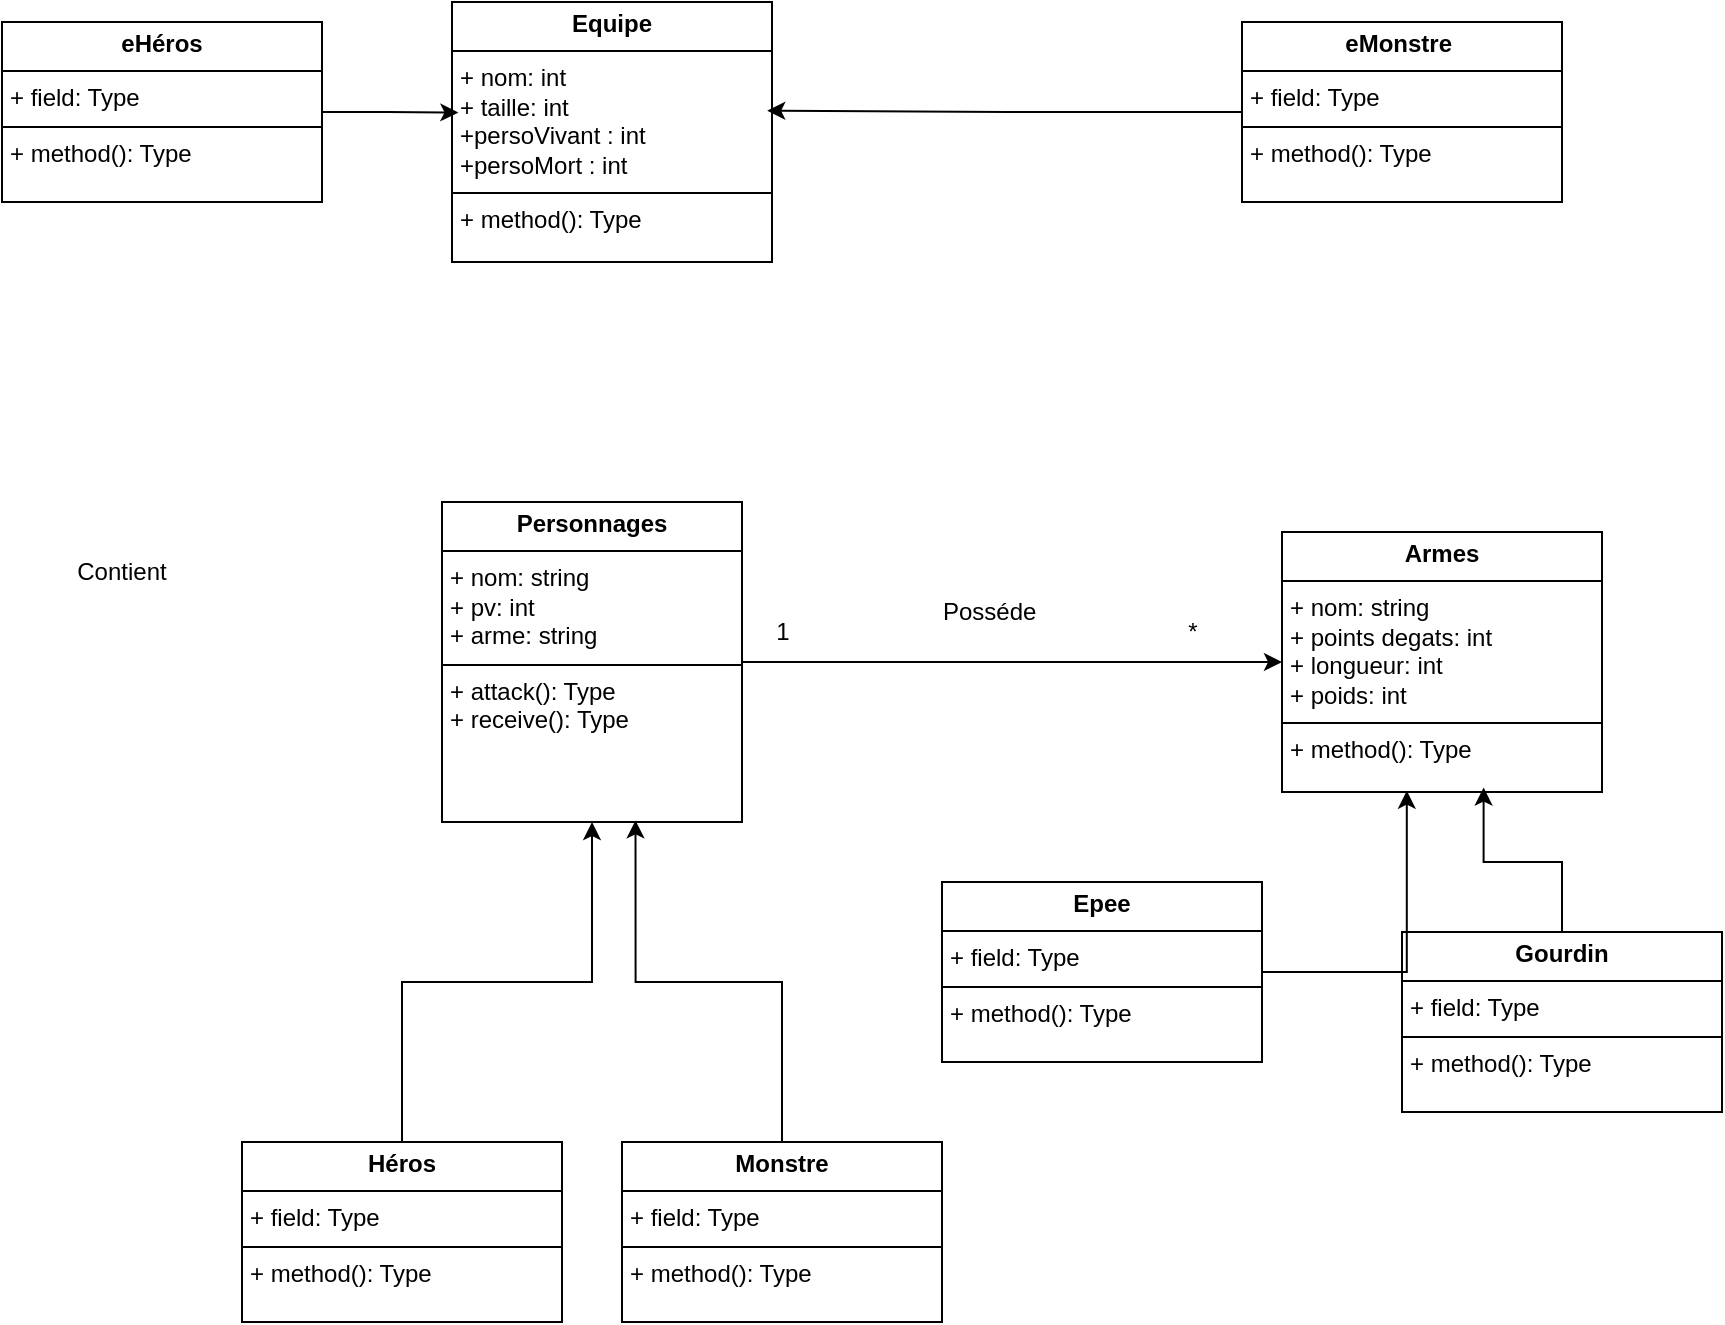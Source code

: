 <mxfile version="26.0.16" pages="2">
  <diagram id="tc5YQTeZxvWYmTZwo81W" name="Page-1">
    <mxGraphModel dx="1290" dy="658" grid="1" gridSize="10" guides="1" tooltips="1" connect="1" arrows="1" fold="1" page="1" pageScale="1" pageWidth="827" pageHeight="1169" math="0" shadow="0">
      <root>
        <mxCell id="0" />
        <mxCell id="1" parent="0" />
        <mxCell id="S5NMdQoJ4eu-sx9EmksG-10" style="edgeStyle=orthogonalEdgeStyle;rounded=0;orthogonalLoop=1;jettySize=auto;html=1;exitX=1;exitY=0.5;exitDx=0;exitDy=0;entryX=0;entryY=0.5;entryDx=0;entryDy=0;" edge="1" parent="1" source="aeGaODPjCcMTa7Qei0-r-2" target="aeGaODPjCcMTa7Qei0-r-3">
          <mxGeometry relative="1" as="geometry" />
        </mxCell>
        <mxCell id="aeGaODPjCcMTa7Qei0-r-2" value="&lt;p style=&quot;margin:0px;margin-top:4px;text-align:center;&quot;&gt;&lt;b&gt;Personnages&lt;/b&gt;&lt;/p&gt;&lt;hr size=&quot;1&quot; style=&quot;border-style:solid;&quot;&gt;&lt;p style=&quot;margin:0px;margin-left:4px;&quot;&gt;+ nom: string&lt;/p&gt;&lt;p style=&quot;margin:0px;margin-left:4px;&quot;&gt;+ pv: int&lt;/p&gt;&lt;p style=&quot;margin:0px;margin-left:4px;&quot;&gt;+ arme: string&lt;/p&gt;&lt;hr size=&quot;1&quot; style=&quot;border-style:solid;&quot;&gt;&lt;p style=&quot;margin:0px;margin-left:4px;&quot;&gt;+ attack(): Type&lt;/p&gt;&lt;p style=&quot;margin:0px;margin-left:4px;&quot;&gt;+ receive(): Type&lt;/p&gt;" style="verticalAlign=top;align=left;overflow=fill;html=1;whiteSpace=wrap;" parent="1" vertex="1">
          <mxGeometry x="230" y="280" width="150" height="160" as="geometry" />
        </mxCell>
        <mxCell id="aeGaODPjCcMTa7Qei0-r-3" value="&lt;p style=&quot;margin:0px;margin-top:4px;text-align:center;&quot;&gt;&lt;b&gt;Armes&lt;/b&gt;&lt;/p&gt;&lt;hr size=&quot;1&quot; style=&quot;border-style:solid;&quot;&gt;&lt;p style=&quot;margin:0px;margin-left:4px;&quot;&gt;+ nom: string&lt;/p&gt;&lt;p style=&quot;margin:0px;margin-left:4px;&quot;&gt;+ points degats: int&lt;/p&gt;&lt;p style=&quot;margin:0px;margin-left:4px;&quot;&gt;+ longueur: int&lt;/p&gt;&lt;p style=&quot;margin:0px;margin-left:4px;&quot;&gt;+ poids: int&lt;/p&gt;&lt;hr size=&quot;1&quot; style=&quot;border-style:solid;&quot;&gt;&lt;p style=&quot;margin:0px;margin-left:4px;&quot;&gt;+ method(): Type&lt;/p&gt;" style="verticalAlign=top;align=left;overflow=fill;html=1;whiteSpace=wrap;" parent="1" vertex="1">
          <mxGeometry x="650" y="295" width="160" height="130" as="geometry" />
        </mxCell>
        <mxCell id="aeGaODPjCcMTa7Qei0-r-4" value="&lt;p style=&quot;margin:0px;margin-top:4px;text-align:center;&quot;&gt;&lt;b&gt;Equipe&lt;/b&gt;&lt;/p&gt;&lt;hr size=&quot;1&quot; style=&quot;border-style:solid;&quot;&gt;&lt;p style=&quot;margin:0px;margin-left:4px;&quot;&gt;+ nom: int&lt;/p&gt;&lt;p style=&quot;margin:0px;margin-left:4px;&quot;&gt;+ taille: int&amp;nbsp;&lt;/p&gt;&lt;p style=&quot;margin:0px;margin-left:4px;&quot;&gt;+persoVivant : int&amp;nbsp;&lt;/p&gt;&lt;p style=&quot;margin:0px;margin-left:4px;&quot;&gt;+persoMort : int&lt;/p&gt;&lt;hr size=&quot;1&quot; style=&quot;border-style:solid;&quot;&gt;&lt;p style=&quot;margin:0px;margin-left:4px;&quot;&gt;&lt;span style=&quot;background-color: transparent; color: light-dark(rgb(0, 0, 0), rgb(255, 255, 255));&quot;&gt;+ method(): Type&lt;/span&gt;&lt;/p&gt;" style="verticalAlign=top;align=left;overflow=fill;html=1;whiteSpace=wrap;" parent="1" vertex="1">
          <mxGeometry x="235" y="30" width="160" height="130" as="geometry" />
        </mxCell>
        <mxCell id="aeGaODPjCcMTa7Qei0-r-5" value="&lt;p style=&quot;margin:0px;margin-top:4px;text-align:center;&quot;&gt;&lt;b&gt;Epee&lt;/b&gt;&lt;/p&gt;&lt;hr size=&quot;1&quot; style=&quot;border-style:solid;&quot;&gt;&lt;p style=&quot;margin:0px;margin-left:4px;&quot;&gt;+ field: Type&lt;/p&gt;&lt;hr size=&quot;1&quot; style=&quot;border-style:solid;&quot;&gt;&lt;p style=&quot;margin:0px;margin-left:4px;&quot;&gt;+ method(): Type&lt;/p&gt;" style="verticalAlign=top;align=left;overflow=fill;html=1;whiteSpace=wrap;" parent="1" vertex="1">
          <mxGeometry x="480" y="470" width="160" height="90" as="geometry" />
        </mxCell>
        <mxCell id="aeGaODPjCcMTa7Qei0-r-6" value="&lt;p style=&quot;margin:0px;margin-top:4px;text-align:center;&quot;&gt;&lt;b&gt;Gourdin&lt;/b&gt;&lt;/p&gt;&lt;hr size=&quot;1&quot; style=&quot;border-style:solid;&quot;&gt;&lt;p style=&quot;margin:0px;margin-left:4px;&quot;&gt;+ field: Type&lt;/p&gt;&lt;hr size=&quot;1&quot; style=&quot;border-style:solid;&quot;&gt;&lt;p style=&quot;margin:0px;margin-left:4px;&quot;&gt;+ method(): Type&lt;/p&gt;" style="verticalAlign=top;align=left;overflow=fill;html=1;whiteSpace=wrap;" parent="1" vertex="1">
          <mxGeometry x="710" y="495" width="160" height="90" as="geometry" />
        </mxCell>
        <mxCell id="aeGaODPjCcMTa7Qei0-r-7" value="&lt;p style=&quot;margin:0px;margin-top:4px;text-align:center;&quot;&gt;&lt;b&gt;Héros&lt;/b&gt;&lt;/p&gt;&lt;hr size=&quot;1&quot; style=&quot;border-style:solid;&quot;&gt;&lt;p style=&quot;margin:0px;margin-left:4px;&quot;&gt;+ field: Type&lt;/p&gt;&lt;hr size=&quot;1&quot; style=&quot;border-style:solid;&quot;&gt;&lt;p style=&quot;margin:0px;margin-left:4px;&quot;&gt;+ method(): Type&lt;/p&gt;" style="verticalAlign=top;align=left;overflow=fill;html=1;whiteSpace=wrap;" parent="1" vertex="1">
          <mxGeometry x="130" y="600" width="160" height="90" as="geometry" />
        </mxCell>
        <mxCell id="aeGaODPjCcMTa7Qei0-r-8" value="&lt;p style=&quot;margin:0px;margin-top:4px;text-align:center;&quot;&gt;&lt;b&gt;Monstre&lt;/b&gt;&lt;/p&gt;&lt;hr size=&quot;1&quot; style=&quot;border-style:solid;&quot;&gt;&lt;p style=&quot;margin:0px;margin-left:4px;&quot;&gt;+ field: Type&lt;/p&gt;&lt;hr size=&quot;1&quot; style=&quot;border-style:solid;&quot;&gt;&lt;p style=&quot;margin:0px;margin-left:4px;&quot;&gt;+ method(): Type&lt;/p&gt;" style="verticalAlign=top;align=left;overflow=fill;html=1;whiteSpace=wrap;" parent="1" vertex="1">
          <mxGeometry x="320" y="600" width="160" height="90" as="geometry" />
        </mxCell>
        <mxCell id="aeGaODPjCcMTa7Qei0-r-14" style="edgeStyle=orthogonalEdgeStyle;rounded=0;orthogonalLoop=1;jettySize=auto;html=1;entryX=0.5;entryY=1;entryDx=0;entryDy=0;exitX=0.5;exitY=0;exitDx=0;exitDy=0;" parent="1" source="aeGaODPjCcMTa7Qei0-r-7" target="aeGaODPjCcMTa7Qei0-r-2" edge="1">
          <mxGeometry relative="1" as="geometry">
            <mxPoint x="130" y="420" as="sourcePoint" />
            <mxPoint x="270" y="430" as="targetPoint" />
          </mxGeometry>
        </mxCell>
        <mxCell id="aeGaODPjCcMTa7Qei0-r-15" style="edgeStyle=orthogonalEdgeStyle;rounded=0;orthogonalLoop=1;jettySize=auto;html=1;entryX=0.645;entryY=0.995;entryDx=0;entryDy=0;entryPerimeter=0;exitX=0.5;exitY=0;exitDx=0;exitDy=0;" parent="1" source="aeGaODPjCcMTa7Qei0-r-8" target="aeGaODPjCcMTa7Qei0-r-2" edge="1">
          <mxGeometry relative="1" as="geometry">
            <mxPoint x="410" y="430" as="sourcePoint" />
          </mxGeometry>
        </mxCell>
        <mxCell id="aeGaODPjCcMTa7Qei0-r-20" value="Contient" style="text;html=1;align=center;verticalAlign=middle;whiteSpace=wrap;rounded=0;" parent="1" vertex="1">
          <mxGeometry x="40" y="300" width="60" height="30" as="geometry" />
        </mxCell>
        <mxCell id="S5NMdQoJ4eu-sx9EmksG-1" value="&lt;p style=&quot;margin:0px;margin-top:4px;text-align:center;&quot;&gt;&lt;b&gt;eHéros&lt;/b&gt;&lt;/p&gt;&lt;hr size=&quot;1&quot; style=&quot;border-style:solid;&quot;&gt;&lt;p style=&quot;margin:0px;margin-left:4px;&quot;&gt;+ field: Type&lt;/p&gt;&lt;hr size=&quot;1&quot; style=&quot;border-style:solid;&quot;&gt;&lt;p style=&quot;margin:0px;margin-left:4px;&quot;&gt;+ method(): Type&lt;/p&gt;" style="verticalAlign=top;align=left;overflow=fill;html=1;whiteSpace=wrap;" vertex="1" parent="1">
          <mxGeometry x="10" y="40" width="160" height="90" as="geometry" />
        </mxCell>
        <mxCell id="S5NMdQoJ4eu-sx9EmksG-2" value="&lt;p style=&quot;margin:0px;margin-top:4px;text-align:center;&quot;&gt;&lt;b&gt;eMonstre&amp;nbsp;&lt;/b&gt;&lt;/p&gt;&lt;hr size=&quot;1&quot; style=&quot;border-style:solid;&quot;&gt;&lt;p style=&quot;margin:0px;margin-left:4px;&quot;&gt;+ field: Type&lt;/p&gt;&lt;hr size=&quot;1&quot; style=&quot;border-style:solid;&quot;&gt;&lt;p style=&quot;margin:0px;margin-left:4px;&quot;&gt;+ method(): Type&lt;/p&gt;" style="verticalAlign=top;align=left;overflow=fill;html=1;whiteSpace=wrap;" vertex="1" parent="1">
          <mxGeometry x="630" y="40" width="160" height="90" as="geometry" />
        </mxCell>
        <mxCell id="S5NMdQoJ4eu-sx9EmksG-3" style="edgeStyle=orthogonalEdgeStyle;rounded=0;orthogonalLoop=1;jettySize=auto;html=1;exitX=1;exitY=0.5;exitDx=0;exitDy=0;entryX=0.02;entryY=0.425;entryDx=0;entryDy=0;entryPerimeter=0;" edge="1" parent="1" source="S5NMdQoJ4eu-sx9EmksG-1" target="aeGaODPjCcMTa7Qei0-r-4">
          <mxGeometry relative="1" as="geometry" />
        </mxCell>
        <mxCell id="S5NMdQoJ4eu-sx9EmksG-4" style="edgeStyle=orthogonalEdgeStyle;rounded=0;orthogonalLoop=1;jettySize=auto;html=1;entryX=0.985;entryY=0.418;entryDx=0;entryDy=0;entryPerimeter=0;" edge="1" parent="1" source="S5NMdQoJ4eu-sx9EmksG-2" target="aeGaODPjCcMTa7Qei0-r-4">
          <mxGeometry relative="1" as="geometry" />
        </mxCell>
        <mxCell id="S5NMdQoJ4eu-sx9EmksG-7" style="edgeStyle=orthogonalEdgeStyle;rounded=0;orthogonalLoop=1;jettySize=auto;html=1;entryX=0.39;entryY=0.995;entryDx=0;entryDy=0;entryPerimeter=0;" edge="1" parent="1" source="aeGaODPjCcMTa7Qei0-r-5" target="aeGaODPjCcMTa7Qei0-r-3">
          <mxGeometry relative="1" as="geometry" />
        </mxCell>
        <mxCell id="CU-qz3fLf-3fcyvCUm2Q-1" value="Posséde&amp;nbsp;" style="text;html=1;align=center;verticalAlign=middle;resizable=0;points=[];autosize=1;strokeColor=none;fillColor=none;" vertex="1" parent="1">
          <mxGeometry x="470" y="320" width="70" height="30" as="geometry" />
        </mxCell>
        <mxCell id="CU-qz3fLf-3fcyvCUm2Q-2" value="1" style="text;html=1;align=center;verticalAlign=middle;resizable=0;points=[];autosize=1;strokeColor=none;fillColor=none;" vertex="1" parent="1">
          <mxGeometry x="385" y="330" width="30" height="30" as="geometry" />
        </mxCell>
        <mxCell id="CU-qz3fLf-3fcyvCUm2Q-3" value="*" style="text;html=1;align=center;verticalAlign=middle;resizable=0;points=[];autosize=1;strokeColor=none;fillColor=none;" vertex="1" parent="1">
          <mxGeometry x="590" y="330" width="30" height="30" as="geometry" />
        </mxCell>
        <mxCell id="CU-qz3fLf-3fcyvCUm2Q-4" style="edgeStyle=orthogonalEdgeStyle;rounded=0;orthogonalLoop=1;jettySize=auto;html=1;entryX=0.63;entryY=0.983;entryDx=0;entryDy=0;entryPerimeter=0;" edge="1" parent="1" source="aeGaODPjCcMTa7Qei0-r-6" target="aeGaODPjCcMTa7Qei0-r-3">
          <mxGeometry relative="1" as="geometry" />
        </mxCell>
      </root>
    </mxGraphModel>
  </diagram>
  <diagram id="k1TSF2bXULBP4mEmS5IH" name="Page-2">
    <mxGraphModel dx="2687" dy="774" grid="1" gridSize="10" guides="1" tooltips="1" connect="1" arrows="1" fold="1" page="1" pageScale="1" pageWidth="1169" pageHeight="827" math="0" shadow="0">
      <root>
        <mxCell id="0" />
        <mxCell id="1" parent="0" />
        <mxCell id="ReErIB9L_4aO06Kp-gCL-1" style="edgeStyle=orthogonalEdgeStyle;rounded=0;orthogonalLoop=1;jettySize=auto;html=1;exitX=1;exitY=0.5;exitDx=0;exitDy=0;entryX=0;entryY=0.5;entryDx=0;entryDy=0;" edge="1" parent="1" source="ReErIB9L_4aO06Kp-gCL-2" target="ReErIB9L_4aO06Kp-gCL-3">
          <mxGeometry relative="1" as="geometry" />
        </mxCell>
        <mxCell id="ReErIB9L_4aO06Kp-gCL-2" value="&lt;p style=&quot;margin:0px;margin-top:4px;text-align:center;&quot;&gt;&lt;b&gt;Personnages&lt;/b&gt;&lt;/p&gt;&lt;hr size=&quot;1&quot; style=&quot;border-style:solid;&quot;&gt;&lt;p style=&quot;margin:0px;margin-left:4px;&quot;&gt;+ nom: string&lt;/p&gt;&lt;p style=&quot;margin:0px;margin-left:4px;&quot;&gt;+ pv: int&lt;/p&gt;&lt;p style=&quot;margin:0px;margin-left:4px;&quot;&gt;+ arme: string&lt;/p&gt;&lt;hr size=&quot;1&quot; style=&quot;border-style:solid;&quot;&gt;&lt;p style=&quot;margin:0px;margin-left:4px;&quot;&gt;+ attack(): Type&lt;/p&gt;&lt;p style=&quot;margin:0px;margin-left:4px;&quot;&gt;+ receive(): Type&lt;/p&gt;" style="verticalAlign=top;align=left;overflow=fill;html=1;whiteSpace=wrap;" vertex="1" parent="1">
          <mxGeometry x="230" y="288" width="150" height="160" as="geometry" />
        </mxCell>
        <mxCell id="ReErIB9L_4aO06Kp-gCL-3" value="&lt;p style=&quot;margin:0px;margin-top:4px;text-align:center;&quot;&gt;&lt;b&gt;Armes&lt;/b&gt;&lt;/p&gt;&lt;hr size=&quot;1&quot; style=&quot;border-style:solid;&quot;&gt;&lt;p style=&quot;margin:0px;margin-left:4px;&quot;&gt;+ nom: string&lt;/p&gt;&lt;p style=&quot;margin:0px;margin-left:4px;&quot;&gt;+ points degats: int&lt;/p&gt;&lt;p style=&quot;margin:0px;margin-left:4px;&quot;&gt;+ longueur: int&lt;/p&gt;&lt;p style=&quot;margin:0px;margin-left:4px;&quot;&gt;+ poids: int&lt;/p&gt;&lt;hr size=&quot;1&quot; style=&quot;border-style:solid;&quot;&gt;&lt;p style=&quot;margin:0px;margin-left:4px;&quot;&gt;+ method(): Type&lt;/p&gt;" style="verticalAlign=top;align=left;overflow=fill;html=1;whiteSpace=wrap;" vertex="1" parent="1">
          <mxGeometry x="640" y="303" width="160" height="130" as="geometry" />
        </mxCell>
        <mxCell id="ReErIB9L_4aO06Kp-gCL-4" value="&lt;p style=&quot;margin:0px;margin-top:4px;text-align:center;&quot;&gt;&lt;b&gt;Equipe&lt;/b&gt;&lt;/p&gt;&lt;hr size=&quot;1&quot; style=&quot;border-style:solid;&quot;&gt;&lt;p style=&quot;margin:0px;margin-left:4px;&quot;&gt;+ nom: int&lt;/p&gt;&lt;p style=&quot;margin:0px;margin-left:4px;&quot;&gt;+ taille: int&amp;nbsp;&lt;/p&gt;&lt;p style=&quot;margin:0px;margin-left:4px;&quot;&gt;+persoVivant : int&amp;nbsp;&lt;/p&gt;&lt;p style=&quot;margin:0px;margin-left:4px;&quot;&gt;+persoMort : int&lt;/p&gt;&lt;hr size=&quot;1&quot; style=&quot;border-style:solid;&quot;&gt;&lt;p style=&quot;margin:0px;margin-left:4px;&quot;&gt;&lt;span style=&quot;background-color: transparent; color: light-dark(rgb(0, 0, 0), rgb(255, 255, 255));&quot;&gt;+ method(): Type&lt;/span&gt;&lt;/p&gt;" style="verticalAlign=top;align=left;overflow=fill;html=1;whiteSpace=wrap;" vertex="1" parent="1">
          <mxGeometry x="235" y="30" width="160" height="130" as="geometry" />
        </mxCell>
        <mxCell id="ReErIB9L_4aO06Kp-gCL-5" value="&lt;p style=&quot;margin:0px;margin-top:4px;text-align:center;&quot;&gt;&lt;b&gt;Epee&lt;/b&gt;&lt;/p&gt;&lt;hr size=&quot;1&quot; style=&quot;border-style:solid;&quot;&gt;&lt;p style=&quot;margin:0px;margin-left:4px;&quot;&gt;+ field: Type&lt;/p&gt;&lt;hr size=&quot;1&quot; style=&quot;border-style:solid;&quot;&gt;&lt;p style=&quot;margin:0px;margin-left:4px;&quot;&gt;+ method(): Type&lt;/p&gt;" style="verticalAlign=top;align=left;overflow=fill;html=1;whiteSpace=wrap;" vertex="1" parent="1">
          <mxGeometry x="510" y="500" width="160" height="90" as="geometry" />
        </mxCell>
        <mxCell id="ReErIB9L_4aO06Kp-gCL-6" value="&lt;p style=&quot;margin:0px;margin-top:4px;text-align:center;&quot;&gt;&lt;b&gt;Gourdin&lt;/b&gt;&lt;/p&gt;&lt;hr size=&quot;1&quot; style=&quot;border-style:solid;&quot;&gt;&lt;p style=&quot;margin:0px;margin-left:4px;&quot;&gt;+ field: Type&lt;/p&gt;&lt;hr size=&quot;1&quot; style=&quot;border-style:solid;&quot;&gt;&lt;p style=&quot;margin:0px;margin-left:4px;&quot;&gt;+ method(): Type&lt;/p&gt;" style="verticalAlign=top;align=left;overflow=fill;html=1;whiteSpace=wrap;" vertex="1" parent="1">
          <mxGeometry x="710" y="495" width="160" height="90" as="geometry" />
        </mxCell>
        <mxCell id="ReErIB9L_4aO06Kp-gCL-7" value="&lt;p style=&quot;margin:0px;margin-top:4px;text-align:center;&quot;&gt;&lt;b&gt;Héros&lt;/b&gt;&lt;/p&gt;&lt;hr size=&quot;1&quot; style=&quot;border-style:solid;&quot;&gt;&lt;p style=&quot;margin:0px;margin-left:4px;&quot;&gt;+ field: Type&lt;/p&gt;&lt;hr size=&quot;1&quot; style=&quot;border-style:solid;&quot;&gt;&lt;p style=&quot;margin:0px;margin-left:4px;&quot;&gt;+ method(): Type&lt;/p&gt;" style="verticalAlign=top;align=left;overflow=fill;html=1;whiteSpace=wrap;" vertex="1" parent="1">
          <mxGeometry x="130" y="600" width="160" height="90" as="geometry" />
        </mxCell>
        <mxCell id="ReErIB9L_4aO06Kp-gCL-8" value="&lt;p style=&quot;margin:0px;margin-top:4px;text-align:center;&quot;&gt;&lt;b&gt;Monstre&lt;/b&gt;&lt;/p&gt;&lt;hr size=&quot;1&quot; style=&quot;border-style:solid;&quot;&gt;&lt;p style=&quot;margin:0px;margin-left:4px;&quot;&gt;+ field: Type&lt;/p&gt;&lt;hr size=&quot;1&quot; style=&quot;border-style:solid;&quot;&gt;&lt;p style=&quot;margin:0px;margin-left:4px;&quot;&gt;+ method(): Type&lt;/p&gt;" style="verticalAlign=top;align=left;overflow=fill;html=1;whiteSpace=wrap;" vertex="1" parent="1">
          <mxGeometry x="320" y="600" width="160" height="90" as="geometry" />
        </mxCell>
        <mxCell id="ReErIB9L_4aO06Kp-gCL-9" style="edgeStyle=orthogonalEdgeStyle;rounded=0;orthogonalLoop=1;jettySize=auto;html=1;entryX=0.5;entryY=1;entryDx=0;entryDy=0;exitX=0.5;exitY=0;exitDx=0;exitDy=0;" edge="1" parent="1" source="ReErIB9L_4aO06Kp-gCL-7" target="ReErIB9L_4aO06Kp-gCL-2">
          <mxGeometry relative="1" as="geometry">
            <mxPoint x="130" y="420" as="sourcePoint" />
            <mxPoint x="270" y="430" as="targetPoint" />
          </mxGeometry>
        </mxCell>
        <mxCell id="ReErIB9L_4aO06Kp-gCL-10" style="edgeStyle=orthogonalEdgeStyle;rounded=0;orthogonalLoop=1;jettySize=auto;html=1;entryX=0.645;entryY=0.995;entryDx=0;entryDy=0;entryPerimeter=0;exitX=0.5;exitY=0;exitDx=0;exitDy=0;" edge="1" parent="1" source="ReErIB9L_4aO06Kp-gCL-8" target="ReErIB9L_4aO06Kp-gCL-2">
          <mxGeometry relative="1" as="geometry">
            <mxPoint x="410" y="430" as="sourcePoint" />
          </mxGeometry>
        </mxCell>
        <mxCell id="ReErIB9L_4aO06Kp-gCL-11" value="Contient" style="text;html=1;align=center;verticalAlign=middle;whiteSpace=wrap;rounded=0;" vertex="1" parent="1">
          <mxGeometry x="250" y="210" width="60" height="30" as="geometry" />
        </mxCell>
        <mxCell id="ReErIB9L_4aO06Kp-gCL-12" value="&lt;p style=&quot;margin:0px;margin-top:4px;text-align:center;&quot;&gt;&lt;b&gt;eMonstre&amp;nbsp;&lt;/b&gt;&lt;/p&gt;&lt;hr size=&quot;1&quot; style=&quot;border-style:solid;&quot;&gt;&lt;p style=&quot;margin:0px;margin-left:4px;&quot;&gt;+ field: Type&lt;/p&gt;&lt;hr size=&quot;1&quot; style=&quot;border-style:solid;&quot;&gt;&lt;p style=&quot;margin:0px;margin-left:4px;&quot;&gt;+ method(): Type&lt;/p&gt;" style="verticalAlign=top;align=left;overflow=fill;html=1;whiteSpace=wrap;" vertex="1" parent="1">
          <mxGeometry x="630" y="40" width="160" height="90" as="geometry" />
        </mxCell>
        <mxCell id="ReErIB9L_4aO06Kp-gCL-14" style="edgeStyle=orthogonalEdgeStyle;rounded=0;orthogonalLoop=1;jettySize=auto;html=1;entryX=0.985;entryY=0.418;entryDx=0;entryDy=0;entryPerimeter=0;" edge="1" parent="1" source="ReErIB9L_4aO06Kp-gCL-12" target="ReErIB9L_4aO06Kp-gCL-4">
          <mxGeometry relative="1" as="geometry" />
        </mxCell>
        <mxCell id="ReErIB9L_4aO06Kp-gCL-15" style="edgeStyle=orthogonalEdgeStyle;rounded=0;orthogonalLoop=1;jettySize=auto;html=1;entryX=0.39;entryY=0.995;entryDx=0;entryDy=0;entryPerimeter=0;" edge="1" parent="1" source="ReErIB9L_4aO06Kp-gCL-5" target="ReErIB9L_4aO06Kp-gCL-3">
          <mxGeometry relative="1" as="geometry" />
        </mxCell>
        <mxCell id="ReErIB9L_4aO06Kp-gCL-16" value="Posséde&amp;nbsp;" style="text;html=1;align=center;verticalAlign=middle;resizable=0;points=[];autosize=1;strokeColor=none;fillColor=none;" vertex="1" parent="1">
          <mxGeometry x="490" y="330" width="70" height="30" as="geometry" />
        </mxCell>
        <mxCell id="ReErIB9L_4aO06Kp-gCL-17" value="1" style="text;html=1;align=center;verticalAlign=middle;resizable=0;points=[];autosize=1;strokeColor=none;fillColor=none;" vertex="1" parent="1">
          <mxGeometry x="380" y="330" width="30" height="30" as="geometry" />
        </mxCell>
        <mxCell id="ReErIB9L_4aO06Kp-gCL-18" value="*" style="text;html=1;align=center;verticalAlign=middle;resizable=0;points=[];autosize=1;strokeColor=none;fillColor=none;" vertex="1" parent="1">
          <mxGeometry x="600" y="330" width="30" height="30" as="geometry" />
        </mxCell>
        <mxCell id="ReErIB9L_4aO06Kp-gCL-19" style="edgeStyle=orthogonalEdgeStyle;rounded=0;orthogonalLoop=1;jettySize=auto;html=1;entryX=0.63;entryY=0.983;entryDx=0;entryDy=0;entryPerimeter=0;" edge="1" parent="1" source="ReErIB9L_4aO06Kp-gCL-6" target="ReErIB9L_4aO06Kp-gCL-3">
          <mxGeometry relative="1" as="geometry" />
        </mxCell>
        <mxCell id="IHETGfzstmTL6A2FcS8o-2" style="edgeStyle=orthogonalEdgeStyle;rounded=0;orthogonalLoop=1;jettySize=auto;html=1;entryX=0;entryY=0.5;entryDx=0;entryDy=0;" edge="1" parent="1" source="IHETGfzstmTL6A2FcS8o-1" target="ReErIB9L_4aO06Kp-gCL-4">
          <mxGeometry relative="1" as="geometry" />
        </mxCell>
        <mxCell id="IHETGfzstmTL6A2FcS8o-1" value="&lt;p style=&quot;margin:0px;margin-top:4px;text-align:center;&quot;&gt;&lt;b&gt;eHéros&lt;/b&gt;&lt;/p&gt;&lt;hr size=&quot;1&quot; style=&quot;border-style:solid;&quot;&gt;&lt;p style=&quot;margin:0px;margin-left:4px;&quot;&gt;+ field: Type&lt;/p&gt;&lt;hr size=&quot;1&quot; style=&quot;border-style:solid;&quot;&gt;&lt;p style=&quot;margin:0px;margin-left:4px;&quot;&gt;+ method(): Type&lt;/p&gt;" style="verticalAlign=top;align=left;overflow=fill;html=1;whiteSpace=wrap;" vertex="1" parent="1">
          <mxGeometry x="-10" y="50" width="160" height="90" as="geometry" />
        </mxCell>
        <mxCell id="IHETGfzstmTL6A2FcS8o-3" style="edgeStyle=orthogonalEdgeStyle;rounded=0;orthogonalLoop=1;jettySize=auto;html=1;entryX=0.567;entryY=0;entryDx=0;entryDy=0;entryPerimeter=0;" edge="1" parent="1" source="ReErIB9L_4aO06Kp-gCL-4" target="ReErIB9L_4aO06Kp-gCL-2">
          <mxGeometry relative="1" as="geometry" />
        </mxCell>
        <mxCell id="IHETGfzstmTL6A2FcS8o-4" value="1" style="text;html=1;align=center;verticalAlign=middle;resizable=0;points=[];autosize=1;strokeColor=none;fillColor=none;" vertex="1" parent="1">
          <mxGeometry x="265" y="158" width="30" height="30" as="geometry" />
        </mxCell>
        <mxCell id="IHETGfzstmTL6A2FcS8o-5" value="*" style="text;html=1;align=center;verticalAlign=middle;resizable=0;points=[];autosize=1;strokeColor=none;fillColor=none;" vertex="1" parent="1">
          <mxGeometry x="265" y="258" width="30" height="30" as="geometry" />
        </mxCell>
      </root>
    </mxGraphModel>
  </diagram>
</mxfile>
